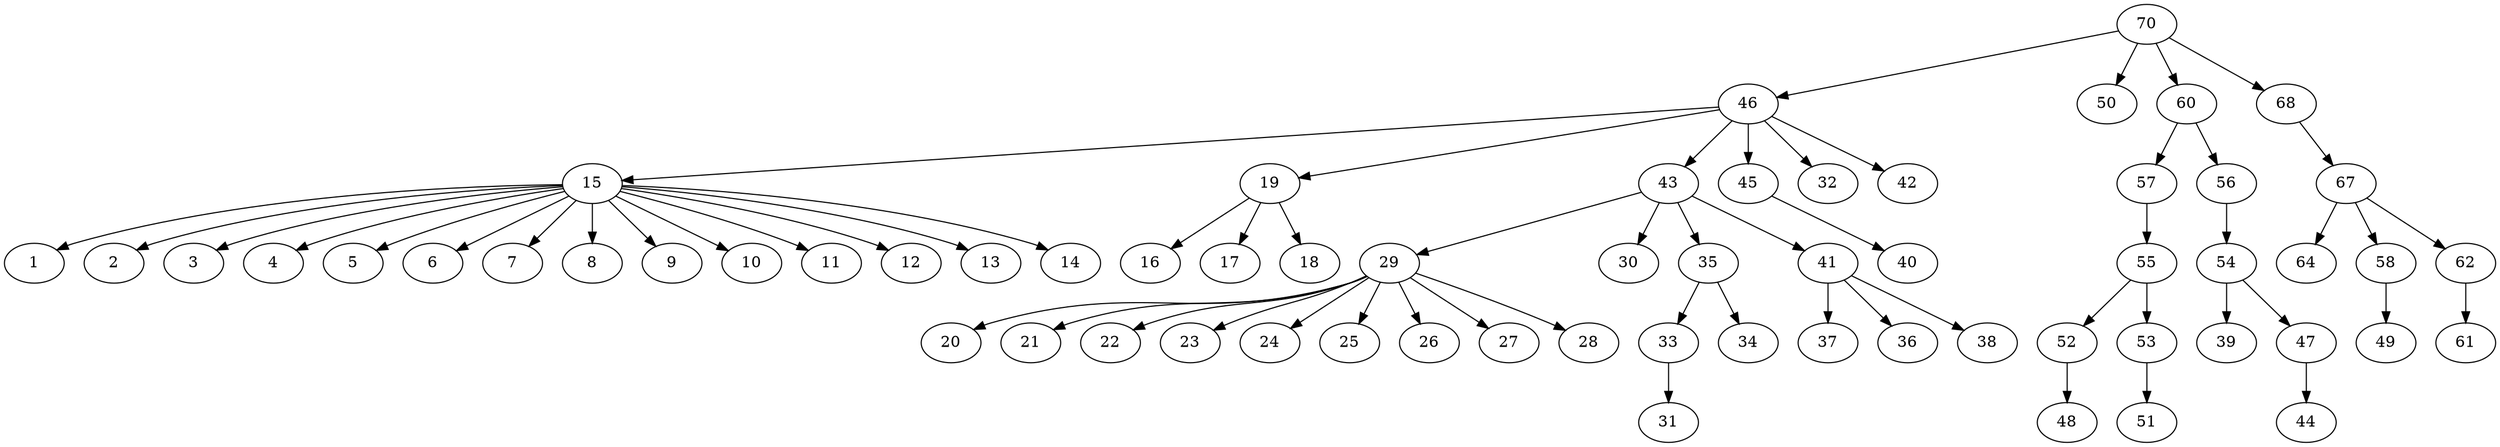 digraph G {
	15 -> 1;
	15 -> 2;
	15 -> 3;
	15 -> 4;
	15 -> 5;
	15 -> 6;
	15 -> 7;
	15 -> 8;
	15 -> 9;
	15 -> 10;
	15 -> 11;
	15 -> 12;
	15 -> 13;
	15 -> 14;
	46 -> 15;
	46 -> 19;
	46 -> 43;
	46 -> 45;
	46 -> 32;
	46 -> 42;
	19 -> 16;
	19 -> 17;
	19 -> 18;
	29 -> 20;
	29 -> 21;
	29 -> 22;
	29 -> 23;
	29 -> 24;
	29 -> 25;
	29 -> 26;
	29 -> 27;
	29 -> 28;
	43 -> 29;
	43 -> 30;
	43 -> 35;
	43 -> 41;
	33 -> 31;
	35 -> 33;
	35 -> 34;
	41 -> 37;
	41 -> 36;
	41 -> 38;
	45 -> 40;
	70 -> 46;
	70 -> 50;
	70 -> 60;
	70 -> 68;
	52 -> 48;
	55 -> 52;
	55 -> 53;
	53 -> 51;
	57 -> 55;
	60 -> 57;
	60 -> 56;
	54 -> 39;
	54 -> 47;
	47 -> 44;
	56 -> 54;
	67 -> 64;
	67 -> 58;
	67 -> 62;
	58 -> 49;
	62 -> 61;
	68 -> 67;
}